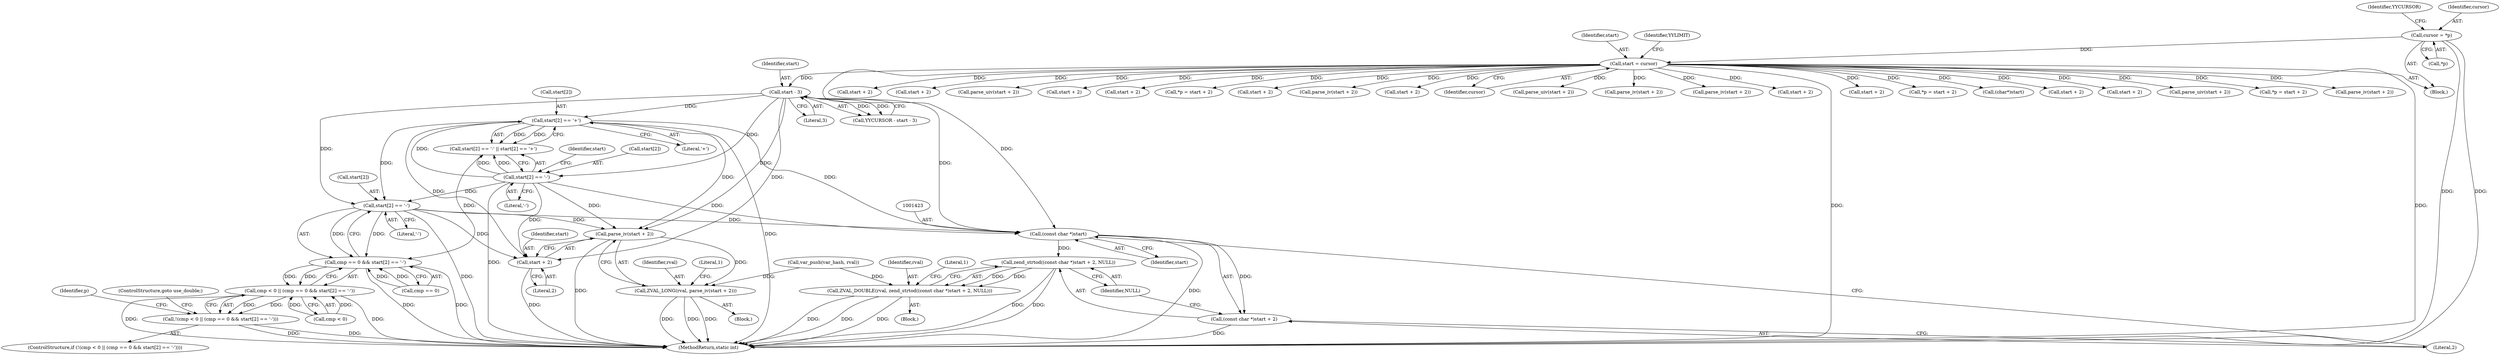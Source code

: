 digraph "0_php-src_1a23ebc1fff59bf480ca92963b36eba5c1b904c4@pointer" {
"1001552" [label="(Call,start[2] == '-')"];
"1001507" [label="(Call,start[2] == '+')"];
"1001497" [label="(Call,start - 3)"];
"1000144" [label="(Call,start = cursor)"];
"1000120" [label="(Call,cursor = *p)"];
"1001502" [label="(Call,start[2] == '-')"];
"1001422" [label="(Call,(const char *)start)"];
"1001420" [label="(Call,zend_strtod((const char *)start + 2, NULL))"];
"1001418" [label="(Call,ZVAL_DOUBLE(rval, zend_strtod((const char *)start + 2, NULL)))"];
"1001421" [label="(Call,(const char *)start + 2)"];
"1001548" [label="(Call,cmp == 0 && start[2] == '-')"];
"1001544" [label="(Call,cmp < 0 || (cmp == 0 && start[2] == '-'))"];
"1001543" [label="(Call,!(cmp < 0 || (cmp == 0 && start[2] == '-')))"];
"1001568" [label="(Call,parse_iv(start + 2))"];
"1001566" [label="(Call,ZVAL_LONG(rval, parse_iv(start + 2)))"];
"1001569" [label="(Call,start + 2)"];
"1002137" [label="(Call,start + 2)"];
"1001511" [label="(Literal,'+')"];
"1001509" [label="(Identifier,start)"];
"1001501" [label="(Call,start[2] == '-' || start[2] == '+')"];
"1001723" [label="(Call,start + 2)"];
"1002050" [label="(Call,parse_uiv(start + 2))"];
"1001549" [label="(Call,cmp == 0)"];
"1001263" [label="(Call,start + 2)"];
"1000122" [label="(Call,*p)"];
"1000126" [label="(Identifier,YYCURSOR)"];
"1001418" [label="(Call,ZVAL_DOUBLE(rval, zend_strtod((const char *)start + 2, NULL)))"];
"1001348" [label="(Call,start + 2)"];
"1002312" [label="(Call,*p = start + 2)"];
"1001703" [label="(Call,start + 2)"];
"1000141" [label="(Call,var_push(var_hash, rval))"];
"1001542" [label="(ControlStructure,if (!(cmp < 0 || (cmp == 0 && start[2] == '-'))))"];
"1001412" [label="(Block,)"];
"1001552" [label="(Call,start[2] == '-')"];
"1001545" [label="(Call,cmp < 0)"];
"1001568" [label="(Call,parse_iv(start + 2))"];
"1001347" [label="(Call,parse_iv(start + 2))"];
"1001604" [label="(Call,start + 2)"];
"1001497" [label="(Call,start - 3)"];
"1001564" [label="(Identifier,p)"];
"1002447" [label="(MethodReturn,static int)"];
"1001498" [label="(Identifier,start)"];
"1000146" [label="(Identifier,cursor)"];
"1001507" [label="(Call,start[2] == '+')"];
"1001421" [label="(Call,(const char *)start + 2)"];
"1001503" [label="(Call,start[2])"];
"1001702" [label="(Call,parse_uiv(start + 2))"];
"1001543" [label="(Call,!(cmp < 0 || (cmp == 0 && start[2] == '-')))"];
"1001603" [label="(Call,parse_iv(start + 2))"];
"1000144" [label="(Call,start = cursor)"];
"1001508" [label="(Call,start[2])"];
"1001499" [label="(Literal,3)"];
"1002136" [label="(Call,parse_iv(start + 2))"];
"1001425" [label="(Literal,2)"];
"1001556" [label="(Literal,'-')"];
"1001548" [label="(Call,cmp == 0 && start[2] == '-')"];
"1001558" [label="(ControlStructure,goto use_double;)"];
"1001491" [label="(Block,)"];
"1001571" [label="(Literal,2)"];
"1001566" [label="(Call,ZVAL_LONG(rval, parse_iv(start + 2)))"];
"1001506" [label="(Literal,'-')"];
"1001426" [label="(Identifier,NULL)"];
"1002315" [label="(Call,start + 2)"];
"1001428" [label="(Literal,1)"];
"1000121" [label="(Identifier,cursor)"];
"1001553" [label="(Call,start[2])"];
"1001569" [label="(Call,start + 2)"];
"1000111" [label="(Block,)"];
"1002067" [label="(Call,start + 2)"];
"1002064" [label="(Call,*p = start + 2)"];
"1001419" [label="(Identifier,rval)"];
"1002398" [label="(Call,(char*)start)"];
"1001544" [label="(Call,cmp < 0 || (cmp == 0 && start[2] == '-'))"];
"1000145" [label="(Identifier,start)"];
"1001424" [label="(Identifier,start)"];
"1000120" [label="(Call,cursor = *p)"];
"1001420" [label="(Call,zend_strtod((const char *)start + 2, NULL))"];
"1001422" [label="(Call,(const char *)start)"];
"1001495" [label="(Call,YYCURSOR - start - 3)"];
"1000153" [label="(Identifier,YYLIMIT)"];
"1002051" [label="(Call,start + 2)"];
"1001570" [label="(Identifier,start)"];
"1002299" [label="(Call,start + 2)"];
"1001567" [label="(Identifier,rval)"];
"1001573" [label="(Literal,1)"];
"1002298" [label="(Call,parse_uiv(start + 2))"];
"1001720" [label="(Call,*p = start + 2)"];
"1001262" [label="(Call,parse_iv(start + 2))"];
"1001502" [label="(Call,start[2] == '-')"];
"1001552" -> "1001548"  [label="AST: "];
"1001552" -> "1001556"  [label="CFG: "];
"1001553" -> "1001552"  [label="AST: "];
"1001556" -> "1001552"  [label="AST: "];
"1001548" -> "1001552"  [label="CFG: "];
"1001552" -> "1002447"  [label="DDG: "];
"1001552" -> "1001422"  [label="DDG: "];
"1001552" -> "1001548"  [label="DDG: "];
"1001552" -> "1001548"  [label="DDG: "];
"1001507" -> "1001552"  [label="DDG: "];
"1001497" -> "1001552"  [label="DDG: "];
"1001502" -> "1001552"  [label="DDG: "];
"1001552" -> "1001568"  [label="DDG: "];
"1001552" -> "1001569"  [label="DDG: "];
"1001507" -> "1001501"  [label="AST: "];
"1001507" -> "1001511"  [label="CFG: "];
"1001508" -> "1001507"  [label="AST: "];
"1001511" -> "1001507"  [label="AST: "];
"1001501" -> "1001507"  [label="CFG: "];
"1001507" -> "1002447"  [label="DDG: "];
"1001507" -> "1001422"  [label="DDG: "];
"1001507" -> "1001501"  [label="DDG: "];
"1001507" -> "1001501"  [label="DDG: "];
"1001497" -> "1001507"  [label="DDG: "];
"1001502" -> "1001507"  [label="DDG: "];
"1001507" -> "1001568"  [label="DDG: "];
"1001507" -> "1001569"  [label="DDG: "];
"1001497" -> "1001495"  [label="AST: "];
"1001497" -> "1001499"  [label="CFG: "];
"1001498" -> "1001497"  [label="AST: "];
"1001499" -> "1001497"  [label="AST: "];
"1001495" -> "1001497"  [label="CFG: "];
"1001497" -> "1001422"  [label="DDG: "];
"1001497" -> "1001495"  [label="DDG: "];
"1001497" -> "1001495"  [label="DDG: "];
"1000144" -> "1001497"  [label="DDG: "];
"1001497" -> "1001502"  [label="DDG: "];
"1001497" -> "1001568"  [label="DDG: "];
"1001497" -> "1001569"  [label="DDG: "];
"1000144" -> "1000111"  [label="AST: "];
"1000144" -> "1000146"  [label="CFG: "];
"1000145" -> "1000144"  [label="AST: "];
"1000146" -> "1000144"  [label="AST: "];
"1000153" -> "1000144"  [label="CFG: "];
"1000144" -> "1002447"  [label="DDG: "];
"1000144" -> "1002447"  [label="DDG: "];
"1000120" -> "1000144"  [label="DDG: "];
"1000144" -> "1001262"  [label="DDG: "];
"1000144" -> "1001263"  [label="DDG: "];
"1000144" -> "1001347"  [label="DDG: "];
"1000144" -> "1001348"  [label="DDG: "];
"1000144" -> "1001422"  [label="DDG: "];
"1000144" -> "1001603"  [label="DDG: "];
"1000144" -> "1001604"  [label="DDG: "];
"1000144" -> "1001702"  [label="DDG: "];
"1000144" -> "1001703"  [label="DDG: "];
"1000144" -> "1001720"  [label="DDG: "];
"1000144" -> "1001723"  [label="DDG: "];
"1000144" -> "1002050"  [label="DDG: "];
"1000144" -> "1002051"  [label="DDG: "];
"1000144" -> "1002064"  [label="DDG: "];
"1000144" -> "1002067"  [label="DDG: "];
"1000144" -> "1002136"  [label="DDG: "];
"1000144" -> "1002137"  [label="DDG: "];
"1000144" -> "1002298"  [label="DDG: "];
"1000144" -> "1002299"  [label="DDG: "];
"1000144" -> "1002312"  [label="DDG: "];
"1000144" -> "1002315"  [label="DDG: "];
"1000144" -> "1002398"  [label="DDG: "];
"1000120" -> "1000111"  [label="AST: "];
"1000120" -> "1000122"  [label="CFG: "];
"1000121" -> "1000120"  [label="AST: "];
"1000122" -> "1000120"  [label="AST: "];
"1000126" -> "1000120"  [label="CFG: "];
"1000120" -> "1002447"  [label="DDG: "];
"1000120" -> "1002447"  [label="DDG: "];
"1001502" -> "1001501"  [label="AST: "];
"1001502" -> "1001506"  [label="CFG: "];
"1001503" -> "1001502"  [label="AST: "];
"1001506" -> "1001502"  [label="AST: "];
"1001509" -> "1001502"  [label="CFG: "];
"1001501" -> "1001502"  [label="CFG: "];
"1001502" -> "1002447"  [label="DDG: "];
"1001502" -> "1001422"  [label="DDG: "];
"1001502" -> "1001501"  [label="DDG: "];
"1001502" -> "1001501"  [label="DDG: "];
"1001502" -> "1001568"  [label="DDG: "];
"1001502" -> "1001569"  [label="DDG: "];
"1001422" -> "1001421"  [label="AST: "];
"1001422" -> "1001424"  [label="CFG: "];
"1001423" -> "1001422"  [label="AST: "];
"1001424" -> "1001422"  [label="AST: "];
"1001425" -> "1001422"  [label="CFG: "];
"1001422" -> "1002447"  [label="DDG: "];
"1001422" -> "1001420"  [label="DDG: "];
"1001422" -> "1001421"  [label="DDG: "];
"1001420" -> "1001418"  [label="AST: "];
"1001420" -> "1001426"  [label="CFG: "];
"1001421" -> "1001420"  [label="AST: "];
"1001426" -> "1001420"  [label="AST: "];
"1001418" -> "1001420"  [label="CFG: "];
"1001420" -> "1002447"  [label="DDG: "];
"1001420" -> "1002447"  [label="DDG: "];
"1001420" -> "1001418"  [label="DDG: "];
"1001420" -> "1001418"  [label="DDG: "];
"1001418" -> "1001412"  [label="AST: "];
"1001419" -> "1001418"  [label="AST: "];
"1001428" -> "1001418"  [label="CFG: "];
"1001418" -> "1002447"  [label="DDG: "];
"1001418" -> "1002447"  [label="DDG: "];
"1001418" -> "1002447"  [label="DDG: "];
"1000141" -> "1001418"  [label="DDG: "];
"1001421" -> "1001425"  [label="CFG: "];
"1001425" -> "1001421"  [label="AST: "];
"1001426" -> "1001421"  [label="CFG: "];
"1001421" -> "1002447"  [label="DDG: "];
"1001548" -> "1001544"  [label="AST: "];
"1001548" -> "1001549"  [label="CFG: "];
"1001549" -> "1001548"  [label="AST: "];
"1001544" -> "1001548"  [label="CFG: "];
"1001548" -> "1002447"  [label="DDG: "];
"1001548" -> "1002447"  [label="DDG: "];
"1001548" -> "1001544"  [label="DDG: "];
"1001548" -> "1001544"  [label="DDG: "];
"1001549" -> "1001548"  [label="DDG: "];
"1001549" -> "1001548"  [label="DDG: "];
"1001501" -> "1001548"  [label="DDG: "];
"1001544" -> "1001543"  [label="AST: "];
"1001544" -> "1001545"  [label="CFG: "];
"1001545" -> "1001544"  [label="AST: "];
"1001543" -> "1001544"  [label="CFG: "];
"1001544" -> "1002447"  [label="DDG: "];
"1001544" -> "1002447"  [label="DDG: "];
"1001544" -> "1001543"  [label="DDG: "];
"1001544" -> "1001543"  [label="DDG: "];
"1001545" -> "1001544"  [label="DDG: "];
"1001545" -> "1001544"  [label="DDG: "];
"1001543" -> "1001542"  [label="AST: "];
"1001558" -> "1001543"  [label="CFG: "];
"1001564" -> "1001543"  [label="CFG: "];
"1001543" -> "1002447"  [label="DDG: "];
"1001543" -> "1002447"  [label="DDG: "];
"1001568" -> "1001566"  [label="AST: "];
"1001568" -> "1001569"  [label="CFG: "];
"1001569" -> "1001568"  [label="AST: "];
"1001566" -> "1001568"  [label="CFG: "];
"1001568" -> "1002447"  [label="DDG: "];
"1001568" -> "1001566"  [label="DDG: "];
"1001566" -> "1001491"  [label="AST: "];
"1001567" -> "1001566"  [label="AST: "];
"1001573" -> "1001566"  [label="CFG: "];
"1001566" -> "1002447"  [label="DDG: "];
"1001566" -> "1002447"  [label="DDG: "];
"1001566" -> "1002447"  [label="DDG: "];
"1000141" -> "1001566"  [label="DDG: "];
"1001569" -> "1001571"  [label="CFG: "];
"1001570" -> "1001569"  [label="AST: "];
"1001571" -> "1001569"  [label="AST: "];
"1001569" -> "1002447"  [label="DDG: "];
}
